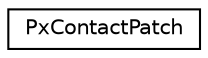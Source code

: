digraph "Graphical Class Hierarchy"
{
  edge [fontname="Helvetica",fontsize="10",labelfontname="Helvetica",labelfontsize="10"];
  node [fontname="Helvetica",fontsize="10",shape=record];
  rankdir="LR";
  Node0 [label="PxContactPatch",height=0.2,width=0.4,color="black", fillcolor="white", style="filled",URL="$structPxContactPatch.html",tooltip="Header for contact patch where all points share same material and normal. "];
}
